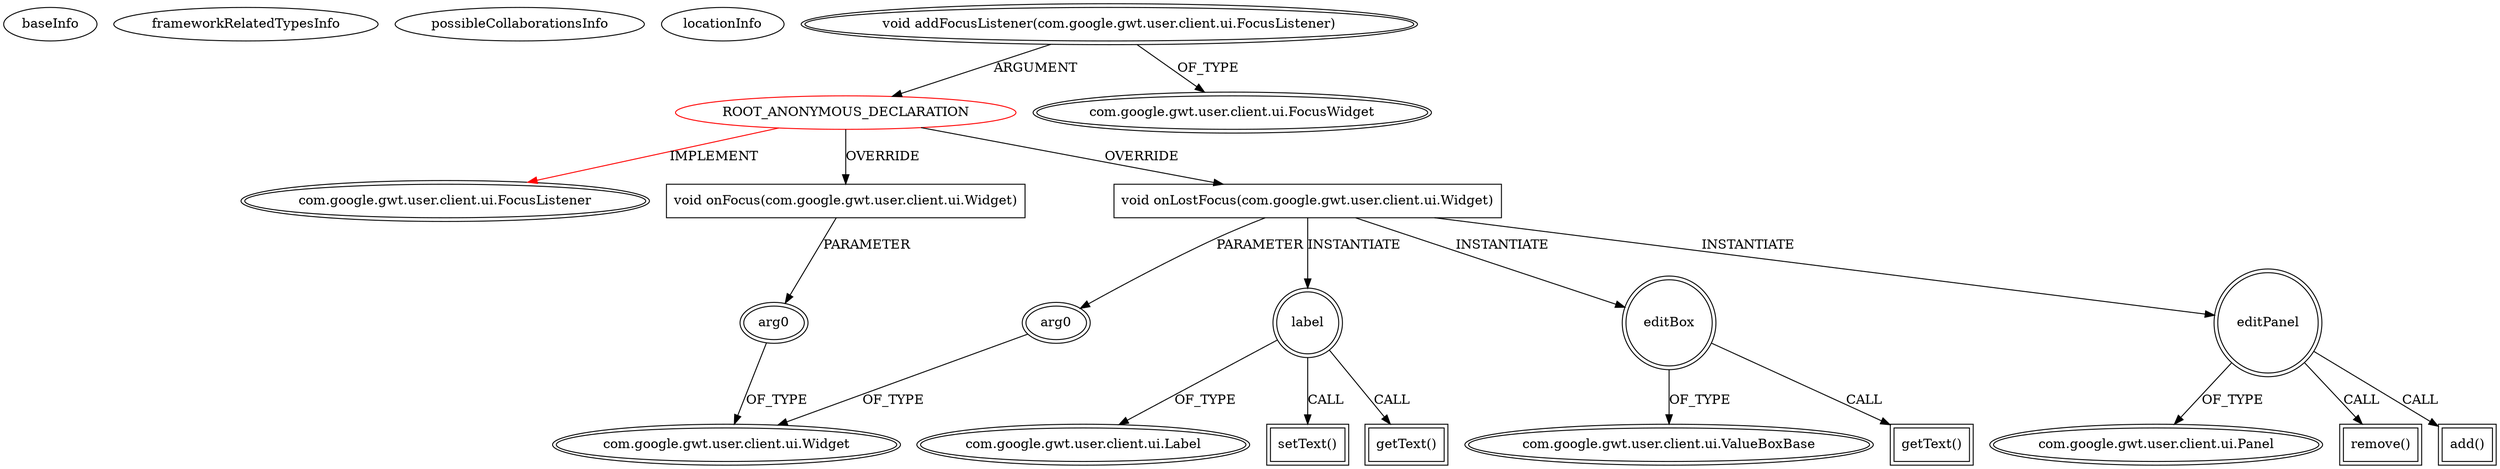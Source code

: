 digraph {
baseInfo[graphId=3704,category="extension_graph",isAnonymous=true,possibleRelation=false]
frameworkRelatedTypesInfo[0="com.google.gwt.user.client.ui.FocusListener"]
possibleCollaborationsInfo[]
locationInfo[projectName="mansiT-UiBinder",filePath="/mansiT-UiBinder/UiBinder-master/uibinder/src/com/mansi/client/text/EditableLabel.java",contextSignature="void EditableLabel(java.lang.String)",graphId="3704"]
0[label="ROOT_ANONYMOUS_DECLARATION",vertexType="ROOT_ANONYMOUS_DECLARATION",isFrameworkType=false,color=red]
1[label="com.google.gwt.user.client.ui.FocusListener",vertexType="FRAMEWORK_INTERFACE_TYPE",isFrameworkType=true,peripheries=2]
2[label="void addFocusListener(com.google.gwt.user.client.ui.FocusListener)",vertexType="OUTSIDE_CALL",isFrameworkType=true,peripheries=2]
3[label="com.google.gwt.user.client.ui.FocusWidget",vertexType="FRAMEWORK_CLASS_TYPE",isFrameworkType=true,peripheries=2]
4[label="void onFocus(com.google.gwt.user.client.ui.Widget)",vertexType="OVERRIDING_METHOD_DECLARATION",isFrameworkType=false,shape=box]
5[label="arg0",vertexType="PARAMETER_DECLARATION",isFrameworkType=true,peripheries=2]
6[label="com.google.gwt.user.client.ui.Widget",vertexType="FRAMEWORK_CLASS_TYPE",isFrameworkType=true,peripheries=2]
7[label="void onLostFocus(com.google.gwt.user.client.ui.Widget)",vertexType="OVERRIDING_METHOD_DECLARATION",isFrameworkType=false,shape=box]
8[label="arg0",vertexType="PARAMETER_DECLARATION",isFrameworkType=true,peripheries=2]
10[label="label",vertexType="VARIABLE_EXPRESION",isFrameworkType=true,peripheries=2,shape=circle]
12[label="com.google.gwt.user.client.ui.Label",vertexType="FRAMEWORK_CLASS_TYPE",isFrameworkType=true,peripheries=2]
11[label="setText()",vertexType="INSIDE_CALL",isFrameworkType=true,peripheries=2,shape=box]
13[label="editBox",vertexType="VARIABLE_EXPRESION",isFrameworkType=true,peripheries=2,shape=circle]
15[label="com.google.gwt.user.client.ui.ValueBoxBase",vertexType="FRAMEWORK_CLASS_TYPE",isFrameworkType=true,peripheries=2]
14[label="getText()",vertexType="INSIDE_CALL",isFrameworkType=true,peripheries=2,shape=box]
16[label="editPanel",vertexType="VARIABLE_EXPRESION",isFrameworkType=true,peripheries=2,shape=circle]
18[label="com.google.gwt.user.client.ui.Panel",vertexType="FRAMEWORK_CLASS_TYPE",isFrameworkType=true,peripheries=2]
17[label="remove()",vertexType="INSIDE_CALL",isFrameworkType=true,peripheries=2,shape=box]
20[label="add()",vertexType="INSIDE_CALL",isFrameworkType=true,peripheries=2,shape=box]
22[label="getText()",vertexType="INSIDE_CALL",isFrameworkType=true,peripheries=2,shape=box]
0->1[label="IMPLEMENT",color=red]
2->0[label="ARGUMENT"]
2->3[label="OF_TYPE"]
0->4[label="OVERRIDE"]
5->6[label="OF_TYPE"]
4->5[label="PARAMETER"]
0->7[label="OVERRIDE"]
8->6[label="OF_TYPE"]
7->8[label="PARAMETER"]
7->10[label="INSTANTIATE"]
10->12[label="OF_TYPE"]
10->11[label="CALL"]
7->13[label="INSTANTIATE"]
13->15[label="OF_TYPE"]
13->14[label="CALL"]
7->16[label="INSTANTIATE"]
16->18[label="OF_TYPE"]
16->17[label="CALL"]
16->20[label="CALL"]
10->22[label="CALL"]
}
